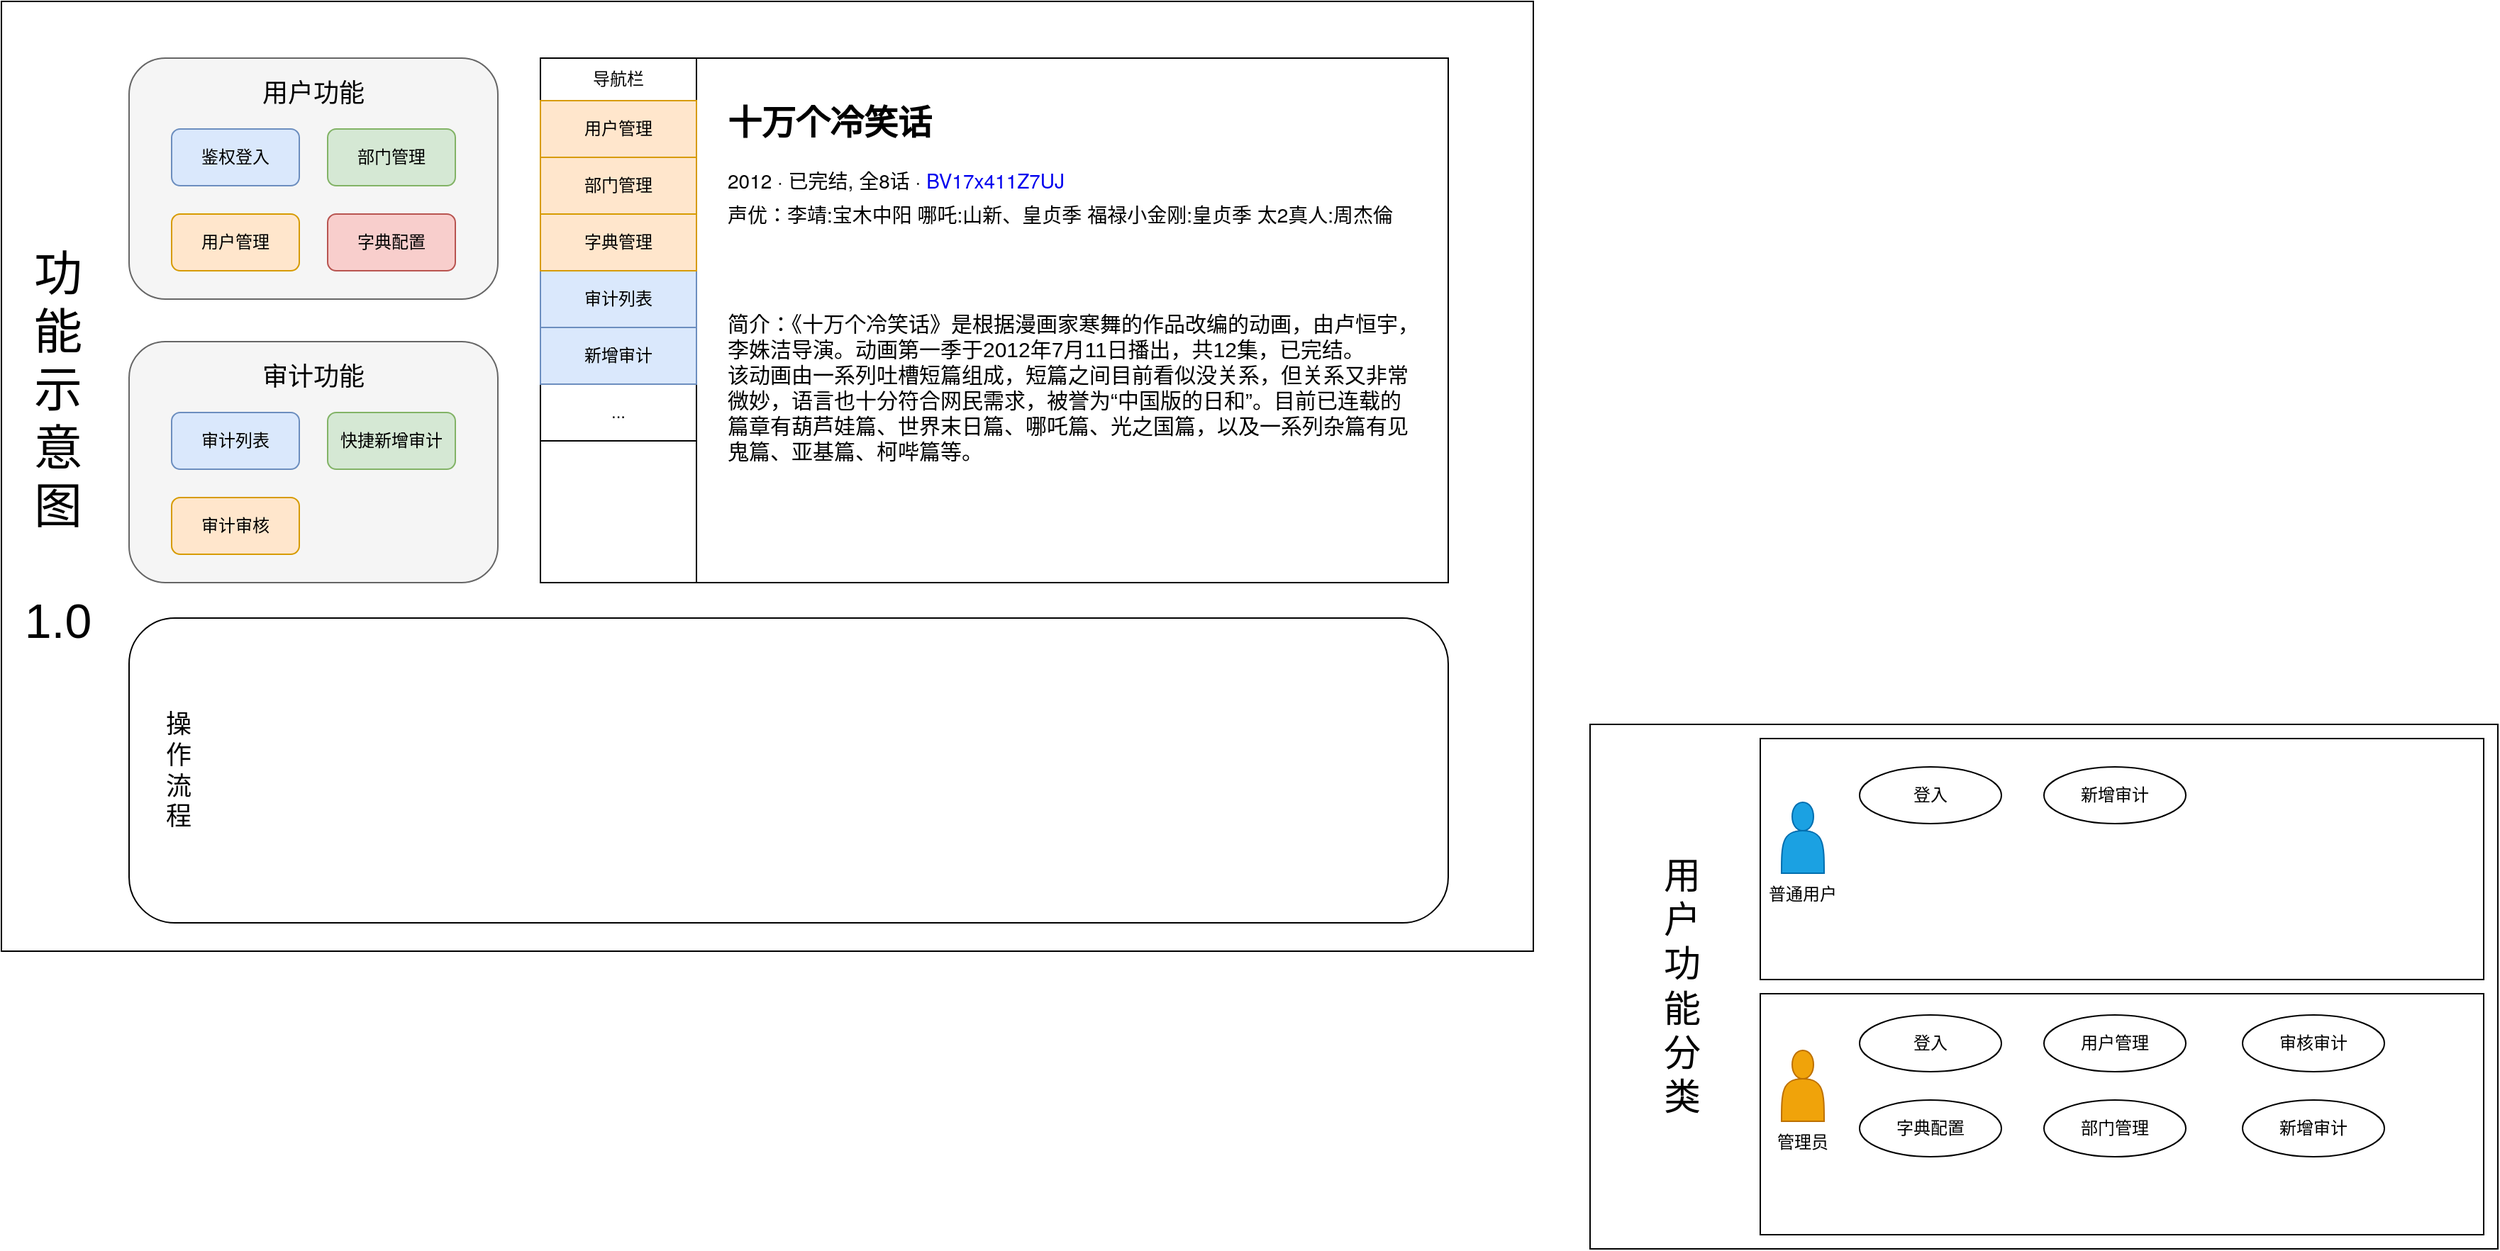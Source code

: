 <mxfile version="24.0.3" type="github">
  <diagram name="第 1 页" id="0BPGrZjvOIaT2mZOJnHN">
    <mxGraphModel dx="1562" dy="781" grid="1" gridSize="10" guides="1" tooltips="1" connect="1" arrows="1" fold="1" page="1" pageScale="1" pageWidth="827" pageHeight="1169" math="0" shadow="0">
      <root>
        <mxCell id="0" />
        <mxCell id="1" parent="0" />
        <mxCell id="G3loWDsG2SVTk1HPXEyh-1" value="" style="rounded=0;whiteSpace=wrap;html=1;" vertex="1" parent="1">
          <mxGeometry x="40" y="40" width="1080" height="670" as="geometry" />
        </mxCell>
        <mxCell id="G3loWDsG2SVTk1HPXEyh-3" value="&lt;font style=&quot;font-size: 34px;&quot;&gt;功能示意图&lt;/font&gt;&lt;div&gt;&lt;font style=&quot;font-size: 34px;&quot;&gt;&lt;br&gt;&lt;/font&gt;&lt;/div&gt;&lt;div&gt;&lt;font style=&quot;font-size: 34px;&quot;&gt;1.0&lt;/font&gt;&lt;/div&gt;&lt;div&gt;&lt;font style=&quot;font-size: 34px;&quot;&gt;&lt;br&gt;&lt;/font&gt;&lt;/div&gt;" style="text;html=1;align=center;verticalAlign=middle;whiteSpace=wrap;rounded=0;" vertex="1" parent="1">
          <mxGeometry x="50" y="215" width="60" height="320" as="geometry" />
        </mxCell>
        <mxCell id="G3loWDsG2SVTk1HPXEyh-4" value="" style="rounded=1;whiteSpace=wrap;html=1;fillColor=#f5f5f5;strokeColor=#666666;fontColor=#333333;" vertex="1" parent="1">
          <mxGeometry x="130" y="80" width="260" height="170" as="geometry" />
        </mxCell>
        <mxCell id="G3loWDsG2SVTk1HPXEyh-5" value="&lt;font style=&quot;font-size: 18px;&quot;&gt;用户功能&lt;/font&gt;" style="text;html=1;align=center;verticalAlign=middle;whiteSpace=wrap;rounded=0;" vertex="1" parent="1">
          <mxGeometry x="215" y="90" width="90" height="30" as="geometry" />
        </mxCell>
        <mxCell id="G3loWDsG2SVTk1HPXEyh-6" value="鉴权登入" style="rounded=1;whiteSpace=wrap;html=1;fillColor=#dae8fc;strokeColor=#6c8ebf;" vertex="1" parent="1">
          <mxGeometry x="160" y="130" width="90" height="40" as="geometry" />
        </mxCell>
        <mxCell id="G3loWDsG2SVTk1HPXEyh-7" value="部门管理" style="rounded=1;whiteSpace=wrap;html=1;fillColor=#d5e8d4;strokeColor=#82b366;" vertex="1" parent="1">
          <mxGeometry x="270" y="130" width="90" height="40" as="geometry" />
        </mxCell>
        <mxCell id="G3loWDsG2SVTk1HPXEyh-8" value="用户管理" style="rounded=1;whiteSpace=wrap;html=1;fillColor=#ffe6cc;strokeColor=#d79b00;" vertex="1" parent="1">
          <mxGeometry x="160" y="190" width="90" height="40" as="geometry" />
        </mxCell>
        <mxCell id="G3loWDsG2SVTk1HPXEyh-9" value="字典配置" style="rounded=1;whiteSpace=wrap;html=1;fillColor=#f8cecc;strokeColor=#b85450;" vertex="1" parent="1">
          <mxGeometry x="270" y="190" width="90" height="40" as="geometry" />
        </mxCell>
        <mxCell id="G3loWDsG2SVTk1HPXEyh-10" value="" style="rounded=1;whiteSpace=wrap;html=1;fillColor=#f5f5f5;fontColor=#333333;strokeColor=#666666;" vertex="1" parent="1">
          <mxGeometry x="130" y="280" width="260" height="170" as="geometry" />
        </mxCell>
        <mxCell id="G3loWDsG2SVTk1HPXEyh-12" value="审计列表" style="rounded=1;whiteSpace=wrap;html=1;fillColor=#dae8fc;strokeColor=#6c8ebf;" vertex="1" parent="1">
          <mxGeometry x="160" y="330" width="90" height="40" as="geometry" />
        </mxCell>
        <mxCell id="G3loWDsG2SVTk1HPXEyh-13" value="快捷新增审计" style="rounded=1;whiteSpace=wrap;html=1;fillColor=#d5e8d4;strokeColor=#82b366;" vertex="1" parent="1">
          <mxGeometry x="270" y="330" width="90" height="40" as="geometry" />
        </mxCell>
        <mxCell id="G3loWDsG2SVTk1HPXEyh-14" value="审计审核" style="rounded=1;whiteSpace=wrap;html=1;fillColor=#ffe6cc;strokeColor=#d79b00;" vertex="1" parent="1">
          <mxGeometry x="160" y="390" width="90" height="40" as="geometry" />
        </mxCell>
        <mxCell id="G3loWDsG2SVTk1HPXEyh-16" value="&lt;font style=&quot;font-size: 18px;&quot;&gt;审计功能&lt;/font&gt;" style="text;html=1;align=center;verticalAlign=middle;whiteSpace=wrap;rounded=0;" vertex="1" parent="1">
          <mxGeometry x="215" y="290" width="90" height="30" as="geometry" />
        </mxCell>
        <mxCell id="G3loWDsG2SVTk1HPXEyh-17" value="" style="rounded=0;whiteSpace=wrap;html=1;" vertex="1" parent="1">
          <mxGeometry x="420" y="80" width="640" height="370" as="geometry" />
        </mxCell>
        <mxCell id="G3loWDsG2SVTk1HPXEyh-18" value="" style="rounded=0;whiteSpace=wrap;html=1;" vertex="1" parent="1">
          <mxGeometry x="420" y="80" width="110" height="370" as="geometry" />
        </mxCell>
        <mxCell id="G3loWDsG2SVTk1HPXEyh-19" value="导航栏" style="rounded=0;whiteSpace=wrap;html=1;" vertex="1" parent="1">
          <mxGeometry x="420" y="80" width="110" height="30" as="geometry" />
        </mxCell>
        <mxCell id="G3loWDsG2SVTk1HPXEyh-20" value="部门管理" style="rounded=0;whiteSpace=wrap;html=1;fillColor=#ffe6cc;strokeColor=#d79b00;" vertex="1" parent="1">
          <mxGeometry x="420" y="150" width="110" height="40" as="geometry" />
        </mxCell>
        <mxCell id="G3loWDsG2SVTk1HPXEyh-21" value="审计列表" style="rounded=0;whiteSpace=wrap;html=1;fillColor=#dae8fc;strokeColor=#6c8ebf;" vertex="1" parent="1">
          <mxGeometry x="420" y="230" width="110" height="40" as="geometry" />
        </mxCell>
        <mxCell id="G3loWDsG2SVTk1HPXEyh-22" value="..." style="rounded=0;whiteSpace=wrap;html=1;" vertex="1" parent="1">
          <mxGeometry x="420" y="310" width="110" height="40" as="geometry" />
        </mxCell>
        <mxCell id="G3loWDsG2SVTk1HPXEyh-24" value="用户管理" style="rounded=0;whiteSpace=wrap;html=1;fillColor=#ffe6cc;strokeColor=#d79b00;" vertex="1" parent="1">
          <mxGeometry x="420" y="110" width="110" height="40" as="geometry" />
        </mxCell>
        <mxCell id="G3loWDsG2SVTk1HPXEyh-25" value="字典管理" style="rounded=0;whiteSpace=wrap;html=1;fillColor=#ffe6cc;strokeColor=#d79b00;" vertex="1" parent="1">
          <mxGeometry x="420" y="190" width="110" height="40" as="geometry" />
        </mxCell>
        <mxCell id="G3loWDsG2SVTk1HPXEyh-28" value="新增审计" style="rounded=0;whiteSpace=wrap;html=1;fillColor=#dae8fc;strokeColor=#6c8ebf;" vertex="1" parent="1">
          <mxGeometry x="420" y="270" width="110" height="40" as="geometry" />
        </mxCell>
        <mxCell id="G3loWDsG2SVTk1HPXEyh-46" value="" style="rounded=0;whiteSpace=wrap;html=1;" vertex="1" parent="1">
          <mxGeometry x="1160" y="550" width="640" height="370" as="geometry" />
        </mxCell>
        <mxCell id="G3loWDsG2SVTk1HPXEyh-31" value="" style="rounded=0;whiteSpace=wrap;html=1;" vertex="1" parent="1">
          <mxGeometry x="1280" y="740" width="510" height="170" as="geometry" />
        </mxCell>
        <mxCell id="G3loWDsG2SVTk1HPXEyh-32" value="" style="rounded=0;whiteSpace=wrap;html=1;" vertex="1" parent="1">
          <mxGeometry x="1280" y="560" width="510" height="170" as="geometry" />
        </mxCell>
        <mxCell id="G3loWDsG2SVTk1HPXEyh-33" value="" style="shape=actor;whiteSpace=wrap;html=1;fillColor=#1ba1e2;fontColor=#ffffff;strokeColor=#006EAF;" vertex="1" parent="1">
          <mxGeometry x="1295" y="605" width="30" height="50" as="geometry" />
        </mxCell>
        <mxCell id="G3loWDsG2SVTk1HPXEyh-34" value="" style="shape=actor;whiteSpace=wrap;html=1;fillColor=#f0a30a;fontColor=#000000;strokeColor=#BD7000;" vertex="1" parent="1">
          <mxGeometry x="1295" y="780" width="30" height="50" as="geometry" />
        </mxCell>
        <mxCell id="G3loWDsG2SVTk1HPXEyh-36" value="登入" style="ellipse;whiteSpace=wrap;html=1;align=center;" vertex="1" parent="1">
          <mxGeometry x="1350" y="580" width="100" height="40" as="geometry" />
        </mxCell>
        <mxCell id="G3loWDsG2SVTk1HPXEyh-37" value="登入" style="ellipse;whiteSpace=wrap;html=1;align=center;" vertex="1" parent="1">
          <mxGeometry x="1350" y="755" width="100" height="40" as="geometry" />
        </mxCell>
        <mxCell id="G3loWDsG2SVTk1HPXEyh-38" value="新增审计" style="ellipse;whiteSpace=wrap;html=1;align=center;" vertex="1" parent="1">
          <mxGeometry x="1480" y="580" width="100" height="40" as="geometry" />
        </mxCell>
        <mxCell id="G3loWDsG2SVTk1HPXEyh-39" value="用户管理" style="ellipse;whiteSpace=wrap;html=1;align=center;" vertex="1" parent="1">
          <mxGeometry x="1480" y="755" width="100" height="40" as="geometry" />
        </mxCell>
        <mxCell id="G3loWDsG2SVTk1HPXEyh-40" value="审核审计" style="ellipse;whiteSpace=wrap;html=1;align=center;" vertex="1" parent="1">
          <mxGeometry x="1620" y="755" width="100" height="40" as="geometry" />
        </mxCell>
        <mxCell id="G3loWDsG2SVTk1HPXEyh-41" value="字典配置" style="ellipse;whiteSpace=wrap;html=1;align=center;" vertex="1" parent="1">
          <mxGeometry x="1350" y="815" width="100" height="40" as="geometry" />
        </mxCell>
        <mxCell id="G3loWDsG2SVTk1HPXEyh-42" value="部门管理" style="ellipse;whiteSpace=wrap;html=1;align=center;" vertex="1" parent="1">
          <mxGeometry x="1480" y="815" width="100" height="40" as="geometry" />
        </mxCell>
        <mxCell id="G3loWDsG2SVTk1HPXEyh-43" value="新增审计" style="ellipse;whiteSpace=wrap;html=1;align=center;" vertex="1" parent="1">
          <mxGeometry x="1620" y="815" width="100" height="40" as="geometry" />
        </mxCell>
        <mxCell id="G3loWDsG2SVTk1HPXEyh-47" value="普通用户" style="text;html=1;align=center;verticalAlign=middle;whiteSpace=wrap;rounded=0;" vertex="1" parent="1">
          <mxGeometry x="1280" y="655" width="60" height="30" as="geometry" />
        </mxCell>
        <mxCell id="G3loWDsG2SVTk1HPXEyh-48" value="管理员" style="text;html=1;align=center;verticalAlign=middle;whiteSpace=wrap;rounded=0;" vertex="1" parent="1">
          <mxGeometry x="1280" y="830" width="60" height="30" as="geometry" />
        </mxCell>
        <mxCell id="G3loWDsG2SVTk1HPXEyh-49" value="&lt;font style=&quot;font-size: 26px;&quot;&gt;用户功能分类&lt;/font&gt;" style="text;html=1;align=center;verticalAlign=middle;whiteSpace=wrap;rounded=0;" vertex="1" parent="1">
          <mxGeometry x="1200" y="585" width="50" height="300" as="geometry" />
        </mxCell>
        <mxCell id="G3loWDsG2SVTk1HPXEyh-50" value="&lt;h1 style=&quot;margin-top: 0px;&quot;&gt;十万个冷笑话&lt;/h1&gt;&lt;div style=&quot;height: 18px; line-height: 18px; font-size: 14px; color: var(--text2); margin-bottom: 6px; display: -webkit-box; overflow-wrap: break-word; text-overflow: ellipsis; overflow: hidden; -webkit-box-orient: vertical; -webkit-line-clamp: 1; font-family: &amp;quot;PingFang SC&amp;quot;, HarmonyOS_Regular, &amp;quot;Helvetica Neue&amp;quot;, &amp;quot;Microsoft YaHei&amp;quot;, sans-serif; background-color: rgb(255, 255, 255);&quot; class=&quot;mediainfo_mediaDesc__jjRiB&quot;&gt;2012&amp;nbsp;·&amp;nbsp;已完结, 全8话&amp;nbsp;·&amp;nbsp;&lt;a style=&quot;text-decoration-line: none;&quot; rel=&quot;noreferrer&quot; target=&quot;_blank&quot; class=&quot;mediainfo_avLink__iyzyV&quot; href=&quot;https://www.bilibili.com/video/BV17x411Z7UJ/&quot;&gt;BV17x411Z7UJ&lt;/a&gt;&lt;/div&gt;&lt;div style=&quot;height: 18px; line-height: 18px; font-size: 14px; color: var(--text2); margin-bottom: 6px; display: -webkit-box; overflow-wrap: break-word; text-overflow: ellipsis; overflow: hidden; -webkit-box-orient: vertical; -webkit-line-clamp: 1; font-family: &amp;quot;PingFang SC&amp;quot;, HarmonyOS_Regular, &amp;quot;Helvetica Neue&amp;quot;, &amp;quot;Microsoft YaHei&amp;quot;, sans-serif; background-color: rgb(255, 255, 255);&quot; title=&quot;声优：李靖:宝木中阳&lt;br/&gt;哪吒:山新、皇贞季&lt;br/&gt;福禄小金刚:皇贞季&lt;br/&gt;太2真人:周杰倫&quot; class=&quot;mediainfo_mediaDesc__jjRiB&quot;&gt;声优：李靖:宝木中阳 哪吒:山新、皇贞季 福禄小金刚:皇贞季 太2真人:周杰倫&lt;/div&gt;&lt;p&gt;&lt;a style=&quot;text-decoration-line: none; line-height: 20px; font-size: 14px; overflow: hidden; position: relative; display: block; min-height: 36px; overflow-wrap: break-word; word-break: break-all; white-space: pre-wrap; font-family: &amp;quot;PingFang SC&amp;quot;, HarmonyOS_Regular, &amp;quot;Helvetica Neue&amp;quot;, &amp;quot;Microsoft YaHei&amp;quot;, sans-serif; background-color: rgb(255, 255, 255);&quot; rel=&quot;noreferrer&quot; target=&quot;_blank&quot; class=&quot;mediainfo_media_desc__FdCrM&quot; href=&quot;https://www.bilibili.com/bangumi/media/md28221161&quot;&gt;&lt;/a&gt;&lt;/p&gt;&lt;p style=&quot;display: block; margin: 0px; padding: 0px;&quot;&gt;&lt;font style=&quot;font-size: 15px;&quot;&gt;简介：《十万个冷笑话》是根据漫画家寒舞的作品改编的动画，由卢恒宇，李姝洁导演。动画第一季于2012年7月11日播出，共12集，已完结。&lt;br/&gt;该动画由一系列吐槽短篇组成，短篇之间目前看似没关系，但关系又非常微妙，语言也十分符合网民需求，被誉为“中国版的日和”。目前已连载的篇章有葫芦娃篇、世界末日篇、哪吒篇、光之国篇，以及一系列杂篇有见鬼篇、亚基篇、柯哔篇等。&lt;/font&gt;&lt;/p&gt;" style="text;html=1;whiteSpace=wrap;overflow=hidden;rounded=0;" vertex="1" parent="1">
          <mxGeometry x="550" y="105" width="490" height="325" as="geometry" />
        </mxCell>
        <mxCell id="G3loWDsG2SVTk1HPXEyh-51" value="" style="rounded=1;whiteSpace=wrap;html=1;" vertex="1" parent="1">
          <mxGeometry x="130" y="475" width="930" height="215" as="geometry" />
        </mxCell>
        <mxCell id="G3loWDsG2SVTk1HPXEyh-52" value="&lt;font style=&quot;font-size: 18px;&quot;&gt;操作流程&lt;/font&gt;" style="text;html=1;align=center;verticalAlign=middle;whiteSpace=wrap;rounded=0;" vertex="1" parent="1">
          <mxGeometry x="150" y="524" width="30" height="117" as="geometry" />
        </mxCell>
      </root>
    </mxGraphModel>
  </diagram>
</mxfile>
